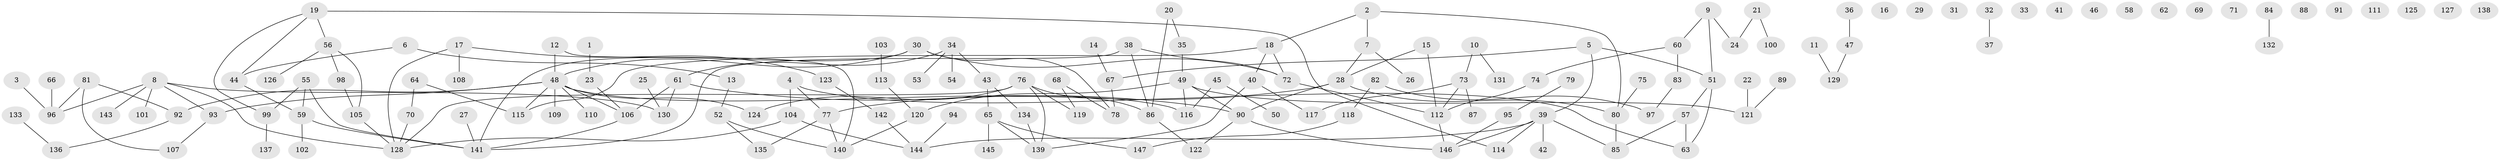 // Generated by graph-tools (version 1.1) at 2025/40/03/09/25 04:40:19]
// undirected, 147 vertices, 167 edges
graph export_dot {
graph [start="1"]
  node [color=gray90,style=filled];
  1;
  2;
  3;
  4;
  5;
  6;
  7;
  8;
  9;
  10;
  11;
  12;
  13;
  14;
  15;
  16;
  17;
  18;
  19;
  20;
  21;
  22;
  23;
  24;
  25;
  26;
  27;
  28;
  29;
  30;
  31;
  32;
  33;
  34;
  35;
  36;
  37;
  38;
  39;
  40;
  41;
  42;
  43;
  44;
  45;
  46;
  47;
  48;
  49;
  50;
  51;
  52;
  53;
  54;
  55;
  56;
  57;
  58;
  59;
  60;
  61;
  62;
  63;
  64;
  65;
  66;
  67;
  68;
  69;
  70;
  71;
  72;
  73;
  74;
  75;
  76;
  77;
  78;
  79;
  80;
  81;
  82;
  83;
  84;
  85;
  86;
  87;
  88;
  89;
  90;
  91;
  92;
  93;
  94;
  95;
  96;
  97;
  98;
  99;
  100;
  101;
  102;
  103;
  104;
  105;
  106;
  107;
  108;
  109;
  110;
  111;
  112;
  113;
  114;
  115;
  116;
  117;
  118;
  119;
  120;
  121;
  122;
  123;
  124;
  125;
  126;
  127;
  128;
  129;
  130;
  131;
  132;
  133;
  134;
  135;
  136;
  137;
  138;
  139;
  140;
  141;
  142;
  143;
  144;
  145;
  146;
  147;
  1 -- 23;
  2 -- 7;
  2 -- 18;
  2 -- 80;
  3 -- 96;
  4 -- 63;
  4 -- 77;
  4 -- 104;
  5 -- 39;
  5 -- 51;
  5 -- 67;
  6 -- 13;
  6 -- 44;
  7 -- 26;
  7 -- 28;
  8 -- 93;
  8 -- 96;
  8 -- 101;
  8 -- 128;
  8 -- 130;
  8 -- 143;
  9 -- 24;
  9 -- 51;
  9 -- 60;
  10 -- 73;
  10 -- 131;
  11 -- 129;
  12 -- 48;
  12 -- 140;
  13 -- 52;
  14 -- 67;
  15 -- 28;
  15 -- 112;
  17 -- 108;
  17 -- 123;
  17 -- 128;
  18 -- 40;
  18 -- 72;
  18 -- 115;
  19 -- 44;
  19 -- 56;
  19 -- 99;
  19 -- 114;
  20 -- 35;
  20 -- 86;
  21 -- 24;
  21 -- 100;
  22 -- 121;
  23 -- 106;
  25 -- 130;
  27 -- 141;
  28 -- 77;
  28 -- 80;
  28 -- 90;
  30 -- 48;
  30 -- 72;
  30 -- 78;
  30 -- 141;
  32 -- 37;
  34 -- 43;
  34 -- 53;
  34 -- 54;
  34 -- 61;
  35 -- 49;
  36 -- 47;
  38 -- 72;
  38 -- 86;
  38 -- 141;
  39 -- 42;
  39 -- 85;
  39 -- 114;
  39 -- 144;
  39 -- 146;
  40 -- 117;
  40 -- 139;
  43 -- 65;
  43 -- 134;
  44 -- 59;
  45 -- 50;
  45 -- 116;
  47 -- 129;
  48 -- 92;
  48 -- 93;
  48 -- 106;
  48 -- 109;
  48 -- 110;
  48 -- 115;
  48 -- 116;
  48 -- 124;
  49 -- 90;
  49 -- 116;
  49 -- 120;
  49 -- 121;
  51 -- 57;
  51 -- 63;
  52 -- 135;
  52 -- 140;
  55 -- 59;
  55 -- 99;
  55 -- 141;
  56 -- 98;
  56 -- 105;
  56 -- 126;
  57 -- 63;
  57 -- 85;
  59 -- 102;
  59 -- 141;
  60 -- 74;
  60 -- 83;
  61 -- 90;
  61 -- 106;
  61 -- 130;
  64 -- 70;
  64 -- 115;
  65 -- 139;
  65 -- 145;
  65 -- 147;
  66 -- 96;
  67 -- 78;
  68 -- 78;
  68 -- 119;
  70 -- 128;
  72 -- 112;
  73 -- 87;
  73 -- 112;
  73 -- 117;
  74 -- 112;
  75 -- 80;
  76 -- 86;
  76 -- 119;
  76 -- 124;
  76 -- 128;
  76 -- 139;
  77 -- 135;
  77 -- 140;
  79 -- 95;
  80 -- 85;
  81 -- 92;
  81 -- 96;
  81 -- 107;
  82 -- 97;
  82 -- 118;
  83 -- 97;
  84 -- 132;
  86 -- 122;
  89 -- 121;
  90 -- 122;
  90 -- 146;
  92 -- 136;
  93 -- 107;
  94 -- 144;
  95 -- 146;
  98 -- 105;
  99 -- 137;
  103 -- 113;
  104 -- 128;
  104 -- 144;
  105 -- 128;
  106 -- 141;
  112 -- 146;
  113 -- 120;
  118 -- 147;
  120 -- 140;
  123 -- 142;
  133 -- 136;
  134 -- 139;
  142 -- 144;
}
